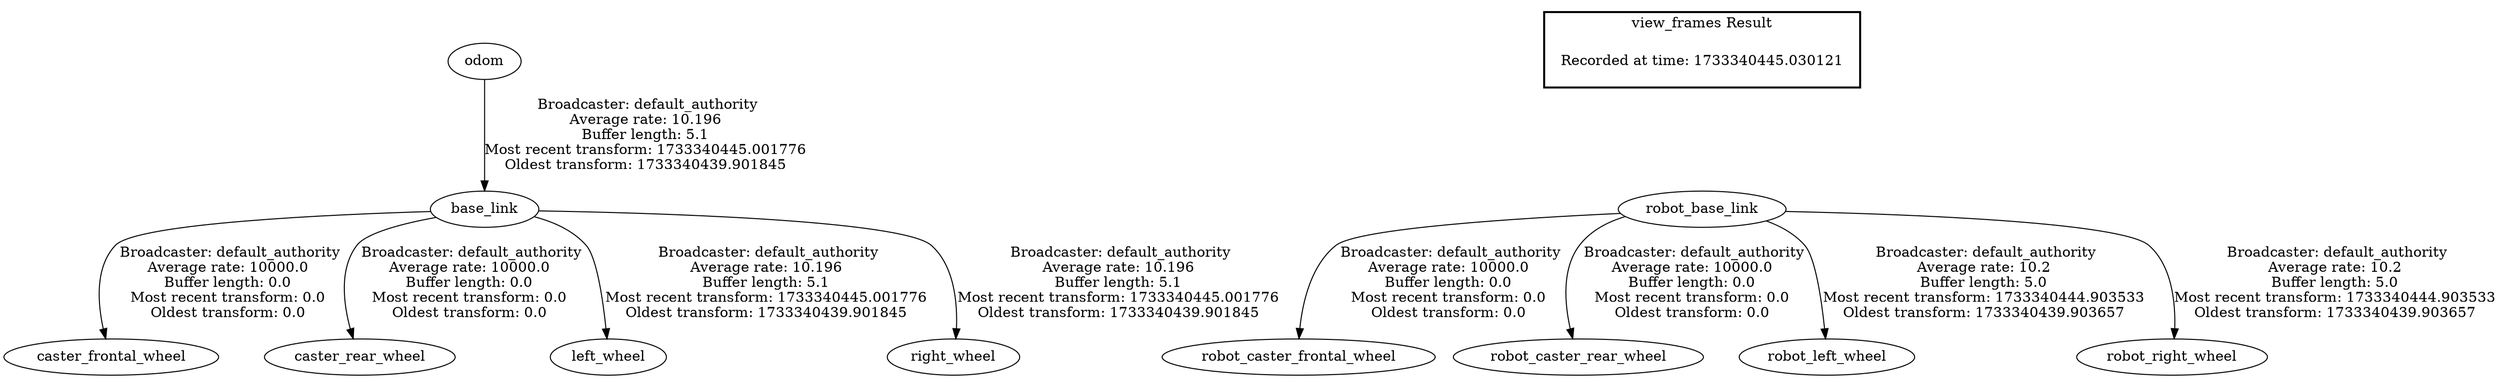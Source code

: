digraph G {
"odom" -> "base_link"[label=" Broadcaster: default_authority\nAverage rate: 10.196\nBuffer length: 5.1\nMost recent transform: 1733340445.001776\nOldest transform: 1733340439.901845\n"];
"base_link" -> "caster_frontal_wheel"[label=" Broadcaster: default_authority\nAverage rate: 10000.0\nBuffer length: 0.0\nMost recent transform: 0.0\nOldest transform: 0.0\n"];
"base_link" -> "caster_rear_wheel"[label=" Broadcaster: default_authority\nAverage rate: 10000.0\nBuffer length: 0.0\nMost recent transform: 0.0\nOldest transform: 0.0\n"];
"base_link" -> "left_wheel"[label=" Broadcaster: default_authority\nAverage rate: 10.196\nBuffer length: 5.1\nMost recent transform: 1733340445.001776\nOldest transform: 1733340439.901845\n"];
"base_link" -> "right_wheel"[label=" Broadcaster: default_authority\nAverage rate: 10.196\nBuffer length: 5.1\nMost recent transform: 1733340445.001776\nOldest transform: 1733340439.901845\n"];
"robot_base_link" -> "robot_caster_frontal_wheel"[label=" Broadcaster: default_authority\nAverage rate: 10000.0\nBuffer length: 0.0\nMost recent transform: 0.0\nOldest transform: 0.0\n"];
"robot_base_link" -> "robot_caster_rear_wheel"[label=" Broadcaster: default_authority\nAverage rate: 10000.0\nBuffer length: 0.0\nMost recent transform: 0.0\nOldest transform: 0.0\n"];
"robot_base_link" -> "robot_left_wheel"[label=" Broadcaster: default_authority\nAverage rate: 10.2\nBuffer length: 5.0\nMost recent transform: 1733340444.903533\nOldest transform: 1733340439.903657\n"];
"robot_base_link" -> "robot_right_wheel"[label=" Broadcaster: default_authority\nAverage rate: 10.2\nBuffer length: 5.0\nMost recent transform: 1733340444.903533\nOldest transform: 1733340439.903657\n"];
edge [style=invis];
 subgraph cluster_legend { style=bold; color=black; label ="view_frames Result";
"Recorded at time: 1733340445.030121"[ shape=plaintext ] ;
}->"robot_base_link";
}